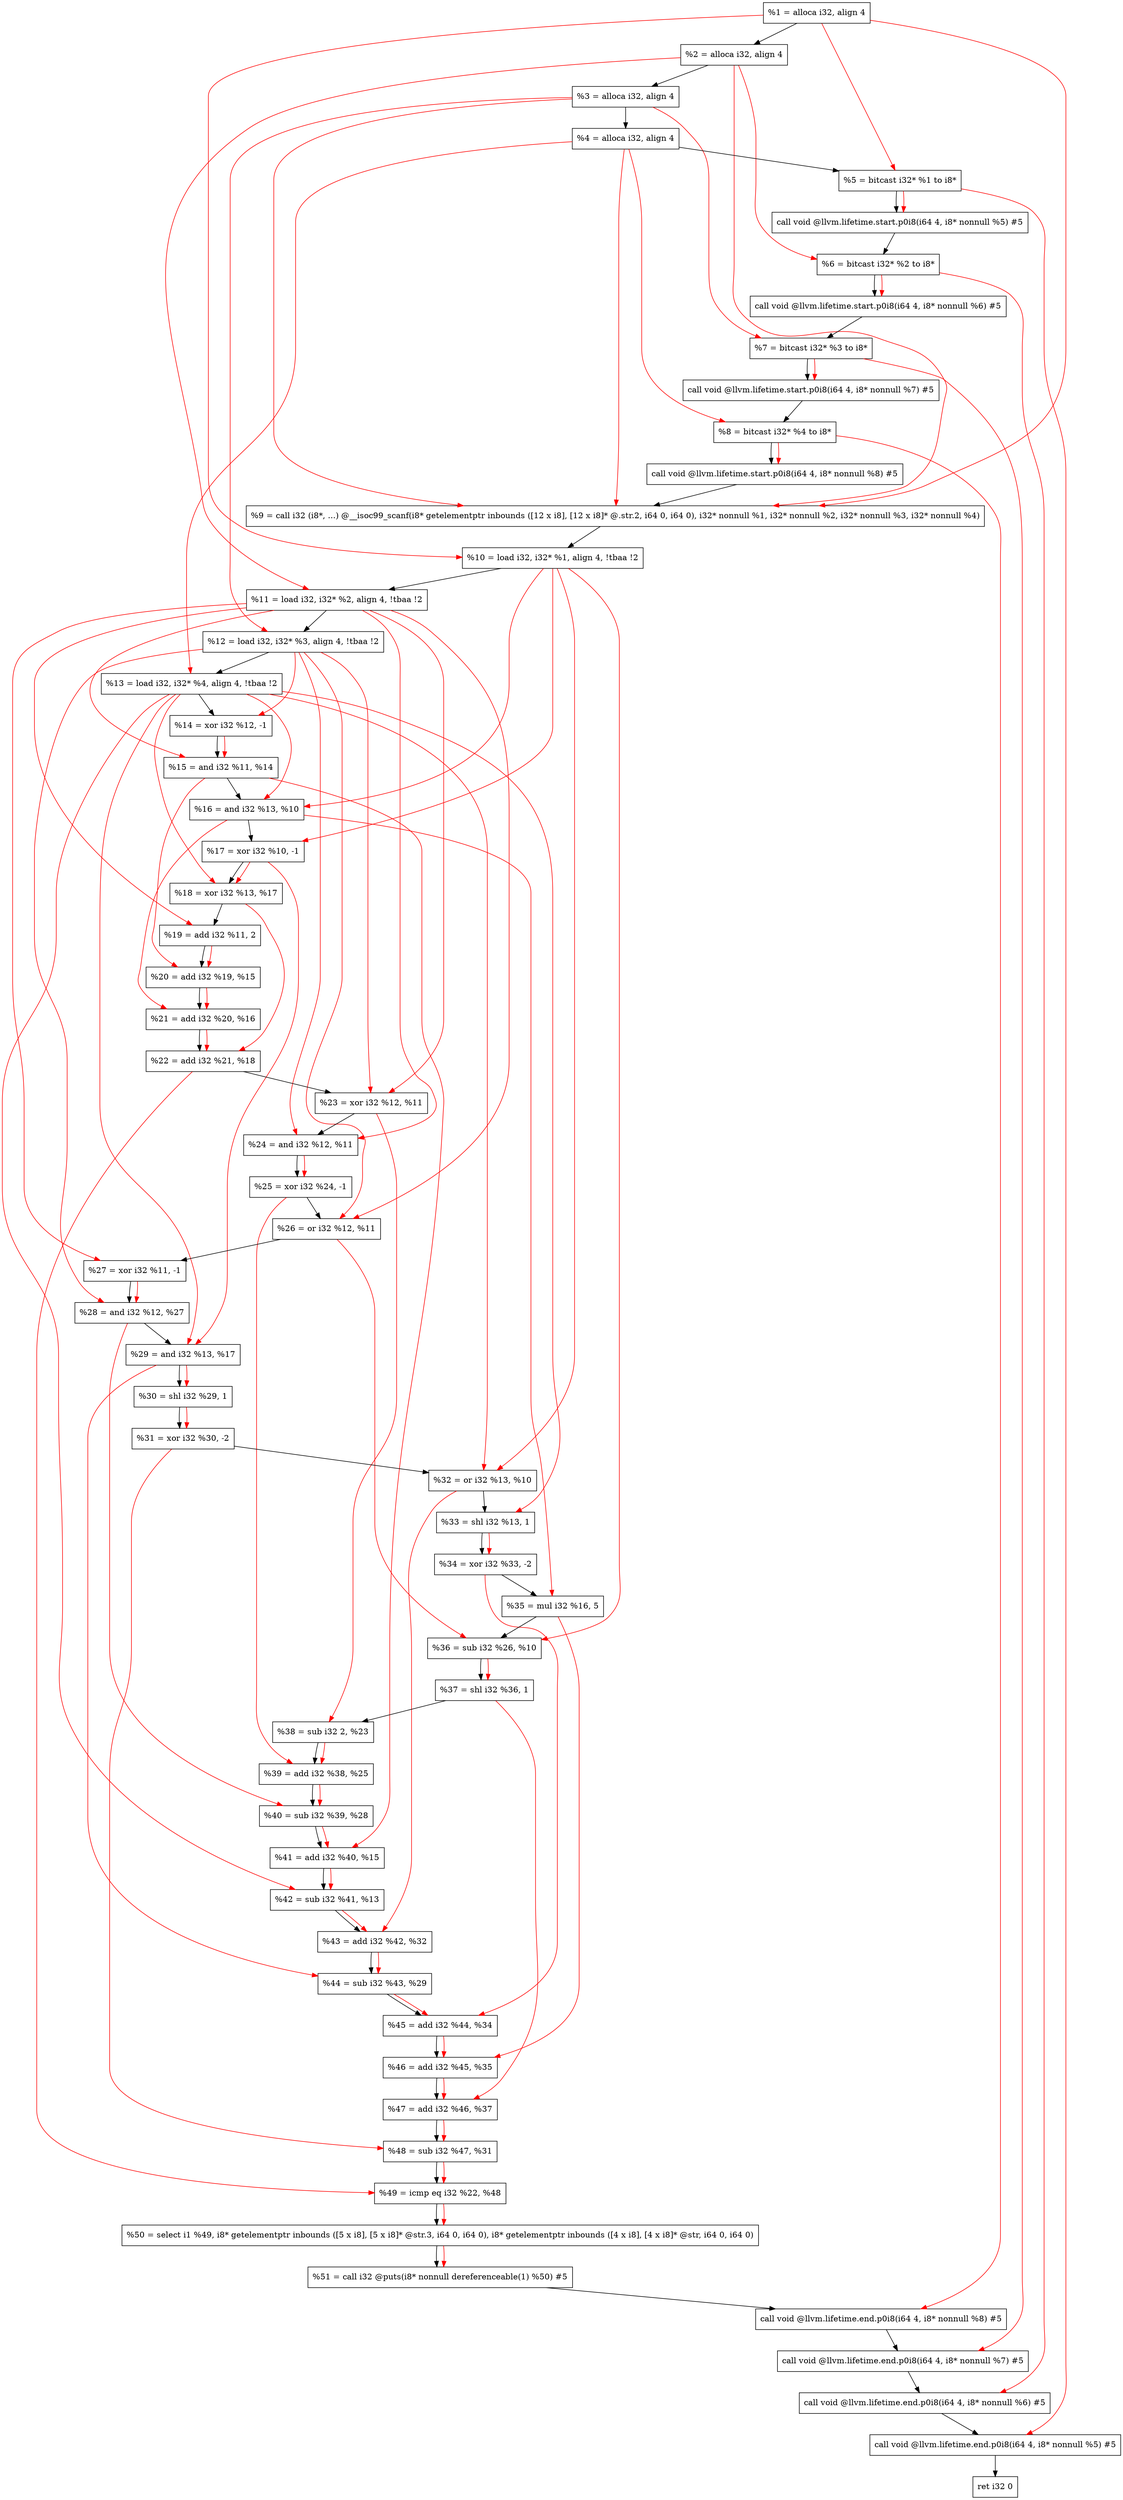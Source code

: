 digraph "DFG for'main' function" {
	Node0x1bfca48[shape=record, label="  %1 = alloca i32, align 4"];
	Node0x1bfcac8[shape=record, label="  %2 = alloca i32, align 4"];
	Node0x1bfcb58[shape=record, label="  %3 = alloca i32, align 4"];
	Node0x1bfcbb8[shape=record, label="  %4 = alloca i32, align 4"];
	Node0x1bfcc68[shape=record, label="  %5 = bitcast i32* %1 to i8*"];
	Node0x1bfd098[shape=record, label="  call void @llvm.lifetime.start.p0i8(i64 4, i8* nonnull %5) #5"];
	Node0x1bfd178[shape=record, label="  %6 = bitcast i32* %2 to i8*"];
	Node0x1bfd278[shape=record, label="  call void @llvm.lifetime.start.p0i8(i64 4, i8* nonnull %6) #5"];
	Node0x1bfd338[shape=record, label="  %7 = bitcast i32* %3 to i8*"];
	Node0x1bfd3e8[shape=record, label="  call void @llvm.lifetime.start.p0i8(i64 4, i8* nonnull %7) #5"];
	Node0x1bfd4a8[shape=record, label="  %8 = bitcast i32* %4 to i8*"];
	Node0x1bfd558[shape=record, label="  call void @llvm.lifetime.start.p0i8(i64 4, i8* nonnull %8) #5"];
	Node0x1bf7ab0[shape=record, label="  %9 = call i32 (i8*, ...) @__isoc99_scanf(i8* getelementptr inbounds ([12 x i8], [12 x i8]* @.str.2, i64 0, i64 0), i32* nonnull %1, i32* nonnull %2, i32* nonnull %3, i32* nonnull %4)"];
	Node0x1bfd758[shape=record, label="  %10 = load i32, i32* %1, align 4, !tbaa !2"];
	Node0x1bfe6c8[shape=record, label="  %11 = load i32, i32* %2, align 4, !tbaa !2"];
	Node0x1bfed38[shape=record, label="  %12 = load i32, i32* %3, align 4, !tbaa !2"];
	Node0x1bfed98[shape=record, label="  %13 = load i32, i32* %4, align 4, !tbaa !2"];
	Node0x1bfee10[shape=record, label="  %14 = xor i32 %12, -1"];
	Node0x1bfee80[shape=record, label="  %15 = and i32 %11, %14"];
	Node0x1bfeef0[shape=record, label="  %16 = and i32 %13, %10"];
	Node0x1bfef60[shape=record, label="  %17 = xor i32 %10, -1"];
	Node0x1bfefd0[shape=record, label="  %18 = xor i32 %13, %17"];
	Node0x1bff040[shape=record, label="  %19 = add i32 %11, 2"];
	Node0x1bff0b0[shape=record, label="  %20 = add i32 %19, %15"];
	Node0x1bff120[shape=record, label="  %21 = add i32 %20, %16"];
	Node0x1bff190[shape=record, label="  %22 = add i32 %21, %18"];
	Node0x1bff200[shape=record, label="  %23 = xor i32 %12, %11"];
	Node0x1bff270[shape=record, label="  %24 = and i32 %12, %11"];
	Node0x1bff2e0[shape=record, label="  %25 = xor i32 %24, -1"];
	Node0x1bff350[shape=record, label="  %26 = or i32 %12, %11"];
	Node0x1bff3c0[shape=record, label="  %27 = xor i32 %11, -1"];
	Node0x1bff430[shape=record, label="  %28 = and i32 %12, %27"];
	Node0x1bff4a0[shape=record, label="  %29 = and i32 %13, %17"];
	Node0x1bff510[shape=record, label="  %30 = shl i32 %29, 1"];
	Node0x1bff580[shape=record, label="  %31 = xor i32 %30, -2"];
	Node0x1bff5f0[shape=record, label="  %32 = or i32 %13, %10"];
	Node0x1bff660[shape=record, label="  %33 = shl i32 %13, 1"];
	Node0x1bff6d0[shape=record, label="  %34 = xor i32 %33, -2"];
	Node0x1bff740[shape=record, label="  %35 = mul i32 %16, 5"];
	Node0x1bff7b0[shape=record, label="  %36 = sub i32 %26, %10"];
	Node0x1bff820[shape=record, label="  %37 = shl i32 %36, 1"];
	Node0x1bff890[shape=record, label="  %38 = sub i32 2, %23"];
	Node0x1bff900[shape=record, label="  %39 = add i32 %38, %25"];
	Node0x1bff970[shape=record, label="  %40 = sub i32 %39, %28"];
	Node0x1bff9e0[shape=record, label="  %41 = add i32 %40, %15"];
	Node0x1bffa50[shape=record, label="  %42 = sub i32 %41, %13"];
	Node0x1bffac0[shape=record, label="  %43 = add i32 %42, %32"];
	Node0x1bffb30[shape=record, label="  %44 = sub i32 %43, %29"];
	Node0x1bffba0[shape=record, label="  %45 = add i32 %44, %34"];
	Node0x1bffc10[shape=record, label="  %46 = add i32 %45, %35"];
	Node0x1bffc80[shape=record, label="  %47 = add i32 %46, %37"];
	Node0x1bffcf0[shape=record, label="  %48 = sub i32 %47, %31"];
	Node0x1bffd60[shape=record, label="  %49 = icmp eq i32 %22, %48"];
	Node0x1b9c8b8[shape=record, label="  %50 = select i1 %49, i8* getelementptr inbounds ([5 x i8], [5 x i8]* @str.3, i64 0, i64 0), i8* getelementptr inbounds ([4 x i8], [4 x i8]* @str, i64 0, i64 0)"];
	Node0x1bffdf0[shape=record, label="  %51 = call i32 @puts(i8* nonnull dereferenceable(1) %50) #5"];
	Node0x1c00098[shape=record, label="  call void @llvm.lifetime.end.p0i8(i64 4, i8* nonnull %8) #5"];
	Node0x1c001f8[shape=record, label="  call void @llvm.lifetime.end.p0i8(i64 4, i8* nonnull %7) #5"];
	Node0x1c00308[shape=record, label="  call void @llvm.lifetime.end.p0i8(i64 4, i8* nonnull %6) #5"];
	Node0x1c00418[shape=record, label="  call void @llvm.lifetime.end.p0i8(i64 4, i8* nonnull %5) #5"];
	Node0x1c004d8[shape=record, label="  ret i32 0"];
	Node0x1bfca48 -> Node0x1bfcac8;
	Node0x1bfcac8 -> Node0x1bfcb58;
	Node0x1bfcb58 -> Node0x1bfcbb8;
	Node0x1bfcbb8 -> Node0x1bfcc68;
	Node0x1bfcc68 -> Node0x1bfd098;
	Node0x1bfd098 -> Node0x1bfd178;
	Node0x1bfd178 -> Node0x1bfd278;
	Node0x1bfd278 -> Node0x1bfd338;
	Node0x1bfd338 -> Node0x1bfd3e8;
	Node0x1bfd3e8 -> Node0x1bfd4a8;
	Node0x1bfd4a8 -> Node0x1bfd558;
	Node0x1bfd558 -> Node0x1bf7ab0;
	Node0x1bf7ab0 -> Node0x1bfd758;
	Node0x1bfd758 -> Node0x1bfe6c8;
	Node0x1bfe6c8 -> Node0x1bfed38;
	Node0x1bfed38 -> Node0x1bfed98;
	Node0x1bfed98 -> Node0x1bfee10;
	Node0x1bfee10 -> Node0x1bfee80;
	Node0x1bfee80 -> Node0x1bfeef0;
	Node0x1bfeef0 -> Node0x1bfef60;
	Node0x1bfef60 -> Node0x1bfefd0;
	Node0x1bfefd0 -> Node0x1bff040;
	Node0x1bff040 -> Node0x1bff0b0;
	Node0x1bff0b0 -> Node0x1bff120;
	Node0x1bff120 -> Node0x1bff190;
	Node0x1bff190 -> Node0x1bff200;
	Node0x1bff200 -> Node0x1bff270;
	Node0x1bff270 -> Node0x1bff2e0;
	Node0x1bff2e0 -> Node0x1bff350;
	Node0x1bff350 -> Node0x1bff3c0;
	Node0x1bff3c0 -> Node0x1bff430;
	Node0x1bff430 -> Node0x1bff4a0;
	Node0x1bff4a0 -> Node0x1bff510;
	Node0x1bff510 -> Node0x1bff580;
	Node0x1bff580 -> Node0x1bff5f0;
	Node0x1bff5f0 -> Node0x1bff660;
	Node0x1bff660 -> Node0x1bff6d0;
	Node0x1bff6d0 -> Node0x1bff740;
	Node0x1bff740 -> Node0x1bff7b0;
	Node0x1bff7b0 -> Node0x1bff820;
	Node0x1bff820 -> Node0x1bff890;
	Node0x1bff890 -> Node0x1bff900;
	Node0x1bff900 -> Node0x1bff970;
	Node0x1bff970 -> Node0x1bff9e0;
	Node0x1bff9e0 -> Node0x1bffa50;
	Node0x1bffa50 -> Node0x1bffac0;
	Node0x1bffac0 -> Node0x1bffb30;
	Node0x1bffb30 -> Node0x1bffba0;
	Node0x1bffba0 -> Node0x1bffc10;
	Node0x1bffc10 -> Node0x1bffc80;
	Node0x1bffc80 -> Node0x1bffcf0;
	Node0x1bffcf0 -> Node0x1bffd60;
	Node0x1bffd60 -> Node0x1b9c8b8;
	Node0x1b9c8b8 -> Node0x1bffdf0;
	Node0x1bffdf0 -> Node0x1c00098;
	Node0x1c00098 -> Node0x1c001f8;
	Node0x1c001f8 -> Node0x1c00308;
	Node0x1c00308 -> Node0x1c00418;
	Node0x1c00418 -> Node0x1c004d8;
edge [color=red]
	Node0x1bfca48 -> Node0x1bfcc68;
	Node0x1bfcc68 -> Node0x1bfd098;
	Node0x1bfcac8 -> Node0x1bfd178;
	Node0x1bfd178 -> Node0x1bfd278;
	Node0x1bfcb58 -> Node0x1bfd338;
	Node0x1bfd338 -> Node0x1bfd3e8;
	Node0x1bfcbb8 -> Node0x1bfd4a8;
	Node0x1bfd4a8 -> Node0x1bfd558;
	Node0x1bfca48 -> Node0x1bf7ab0;
	Node0x1bfcac8 -> Node0x1bf7ab0;
	Node0x1bfcb58 -> Node0x1bf7ab0;
	Node0x1bfcbb8 -> Node0x1bf7ab0;
	Node0x1bfca48 -> Node0x1bfd758;
	Node0x1bfcac8 -> Node0x1bfe6c8;
	Node0x1bfcb58 -> Node0x1bfed38;
	Node0x1bfcbb8 -> Node0x1bfed98;
	Node0x1bfed38 -> Node0x1bfee10;
	Node0x1bfe6c8 -> Node0x1bfee80;
	Node0x1bfee10 -> Node0x1bfee80;
	Node0x1bfed98 -> Node0x1bfeef0;
	Node0x1bfd758 -> Node0x1bfeef0;
	Node0x1bfd758 -> Node0x1bfef60;
	Node0x1bfed98 -> Node0x1bfefd0;
	Node0x1bfef60 -> Node0x1bfefd0;
	Node0x1bfe6c8 -> Node0x1bff040;
	Node0x1bff040 -> Node0x1bff0b0;
	Node0x1bfee80 -> Node0x1bff0b0;
	Node0x1bff0b0 -> Node0x1bff120;
	Node0x1bfeef0 -> Node0x1bff120;
	Node0x1bff120 -> Node0x1bff190;
	Node0x1bfefd0 -> Node0x1bff190;
	Node0x1bfed38 -> Node0x1bff200;
	Node0x1bfe6c8 -> Node0x1bff200;
	Node0x1bfed38 -> Node0x1bff270;
	Node0x1bfe6c8 -> Node0x1bff270;
	Node0x1bff270 -> Node0x1bff2e0;
	Node0x1bfed38 -> Node0x1bff350;
	Node0x1bfe6c8 -> Node0x1bff350;
	Node0x1bfe6c8 -> Node0x1bff3c0;
	Node0x1bfed38 -> Node0x1bff430;
	Node0x1bff3c0 -> Node0x1bff430;
	Node0x1bfed98 -> Node0x1bff4a0;
	Node0x1bfef60 -> Node0x1bff4a0;
	Node0x1bff4a0 -> Node0x1bff510;
	Node0x1bff510 -> Node0x1bff580;
	Node0x1bfed98 -> Node0x1bff5f0;
	Node0x1bfd758 -> Node0x1bff5f0;
	Node0x1bfed98 -> Node0x1bff660;
	Node0x1bff660 -> Node0x1bff6d0;
	Node0x1bfeef0 -> Node0x1bff740;
	Node0x1bff350 -> Node0x1bff7b0;
	Node0x1bfd758 -> Node0x1bff7b0;
	Node0x1bff7b0 -> Node0x1bff820;
	Node0x1bff200 -> Node0x1bff890;
	Node0x1bff890 -> Node0x1bff900;
	Node0x1bff2e0 -> Node0x1bff900;
	Node0x1bff900 -> Node0x1bff970;
	Node0x1bff430 -> Node0x1bff970;
	Node0x1bff970 -> Node0x1bff9e0;
	Node0x1bfee80 -> Node0x1bff9e0;
	Node0x1bff9e0 -> Node0x1bffa50;
	Node0x1bfed98 -> Node0x1bffa50;
	Node0x1bffa50 -> Node0x1bffac0;
	Node0x1bff5f0 -> Node0x1bffac0;
	Node0x1bffac0 -> Node0x1bffb30;
	Node0x1bff4a0 -> Node0x1bffb30;
	Node0x1bffb30 -> Node0x1bffba0;
	Node0x1bff6d0 -> Node0x1bffba0;
	Node0x1bffba0 -> Node0x1bffc10;
	Node0x1bff740 -> Node0x1bffc10;
	Node0x1bffc10 -> Node0x1bffc80;
	Node0x1bff820 -> Node0x1bffc80;
	Node0x1bffc80 -> Node0x1bffcf0;
	Node0x1bff580 -> Node0x1bffcf0;
	Node0x1bff190 -> Node0x1bffd60;
	Node0x1bffcf0 -> Node0x1bffd60;
	Node0x1bffd60 -> Node0x1b9c8b8;
	Node0x1b9c8b8 -> Node0x1bffdf0;
	Node0x1bfd4a8 -> Node0x1c00098;
	Node0x1bfd338 -> Node0x1c001f8;
	Node0x1bfd178 -> Node0x1c00308;
	Node0x1bfcc68 -> Node0x1c00418;
}
